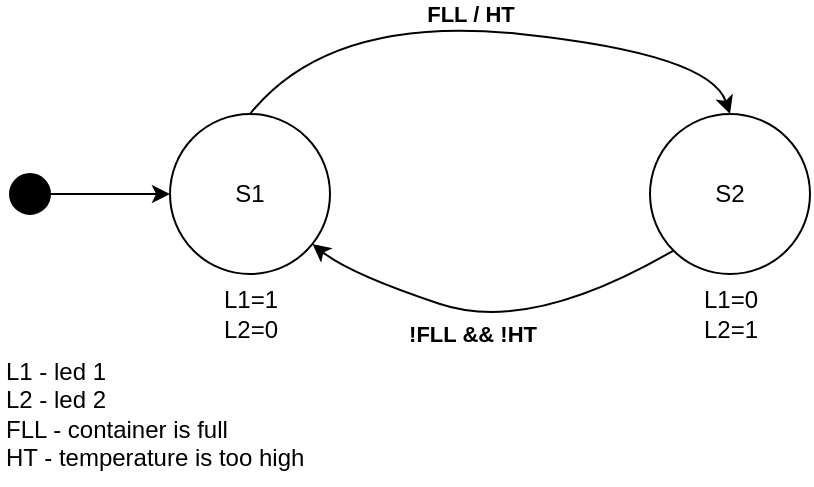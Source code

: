 <mxfile version="24.8.4">
  <diagram name="Page-1" id="3-Gypil49f5_YVMBfIo6">
    <mxGraphModel dx="794" dy="446" grid="1" gridSize="10" guides="1" tooltips="1" connect="1" arrows="1" fold="1" page="1" pageScale="1" pageWidth="850" pageHeight="1100" math="0" shadow="0">
      <root>
        <mxCell id="0" />
        <mxCell id="1" parent="0" />
        <mxCell id="HBy86X2xbezqwL5Qs3jN-1" value="S1" style="ellipse;whiteSpace=wrap;html=1;aspect=fixed;" vertex="1" parent="1">
          <mxGeometry x="200" y="200" width="80" height="80" as="geometry" />
        </mxCell>
        <mxCell id="HBy86X2xbezqwL5Qs3jN-2" value="S2" style="ellipse;whiteSpace=wrap;html=1;aspect=fixed;" vertex="1" parent="1">
          <mxGeometry x="440" y="200" width="80" height="80" as="geometry" />
        </mxCell>
        <mxCell id="HBy86X2xbezqwL5Qs3jN-3" value="" style="curved=1;endArrow=classic;html=1;rounded=0;exitX=0.5;exitY=0;exitDx=0;exitDy=0;entryX=0.5;entryY=0;entryDx=0;entryDy=0;" edge="1" parent="1" source="HBy86X2xbezqwL5Qs3jN-1" target="HBy86X2xbezqwL5Qs3jN-2">
          <mxGeometry width="50" height="50" relative="1" as="geometry">
            <mxPoint x="300" y="160" as="sourcePoint" />
            <mxPoint x="350" y="110" as="targetPoint" />
            <Array as="points">
              <mxPoint x="280" y="150" />
              <mxPoint x="470" y="170" />
            </Array>
          </mxGeometry>
        </mxCell>
        <mxCell id="HBy86X2xbezqwL5Qs3jN-4" value="FLL / HT" style="edgeLabel;html=1;align=center;verticalAlign=middle;resizable=0;points=[];fontStyle=1" vertex="1" connectable="0" parent="HBy86X2xbezqwL5Qs3jN-3">
          <mxGeometry x="-0.038" y="2" relative="1" as="geometry">
            <mxPoint x="-4" y="-6" as="offset" />
          </mxGeometry>
        </mxCell>
        <mxCell id="HBy86X2xbezqwL5Qs3jN-5" value="L1=1&lt;div&gt;L2=0&lt;/div&gt;" style="text;html=1;align=center;verticalAlign=middle;resizable=0;points=[];autosize=1;strokeColor=none;fillColor=none;" vertex="1" parent="1">
          <mxGeometry x="215" y="280" width="50" height="40" as="geometry" />
        </mxCell>
        <mxCell id="HBy86X2xbezqwL5Qs3jN-6" value="L1=0&lt;div&gt;L2=1&lt;/div&gt;" style="text;html=1;align=center;verticalAlign=middle;resizable=0;points=[];autosize=1;strokeColor=none;fillColor=none;" vertex="1" parent="1">
          <mxGeometry x="455" y="280" width="50" height="40" as="geometry" />
        </mxCell>
        <mxCell id="HBy86X2xbezqwL5Qs3jN-7" value="" style="curved=1;endArrow=classic;html=1;rounded=0;exitX=0;exitY=1;exitDx=0;exitDy=0;" edge="1" parent="1" source="HBy86X2xbezqwL5Qs3jN-2" target="HBy86X2xbezqwL5Qs3jN-1">
          <mxGeometry width="50" height="50" relative="1" as="geometry">
            <mxPoint x="340" y="450" as="sourcePoint" />
            <mxPoint x="390" y="400" as="targetPoint" />
            <Array as="points">
              <mxPoint x="380" y="310" />
              <mxPoint x="290" y="280" />
            </Array>
          </mxGeometry>
        </mxCell>
        <mxCell id="HBy86X2xbezqwL5Qs3jN-8" value="&lt;b&gt;!FLL &amp;amp;&amp;amp; !HT&lt;/b&gt;" style="edgeLabel;html=1;align=center;verticalAlign=middle;resizable=0;points=[];" vertex="1" connectable="0" parent="HBy86X2xbezqwL5Qs3jN-7">
          <mxGeometry x="0.117" y="-3" relative="1" as="geometry">
            <mxPoint x="-2" y="12" as="offset" />
          </mxGeometry>
        </mxCell>
        <mxCell id="HBy86X2xbezqwL5Qs3jN-9" style="edgeStyle=orthogonalEdgeStyle;rounded=0;orthogonalLoop=1;jettySize=auto;html=1;entryX=0;entryY=0.5;entryDx=0;entryDy=0;" edge="1" parent="1" source="HBy86X2xbezqwL5Qs3jN-10" target="HBy86X2xbezqwL5Qs3jN-1">
          <mxGeometry relative="1" as="geometry" />
        </mxCell>
        <mxCell id="HBy86X2xbezqwL5Qs3jN-10" value="" style="ellipse;fillColor=strokeColor;html=1;" vertex="1" parent="1">
          <mxGeometry x="120" y="230" width="20" height="20" as="geometry" />
        </mxCell>
        <mxCell id="HBy86X2xbezqwL5Qs3jN-11" value="&lt;div&gt;L1 - led 1&lt;/div&gt;&lt;div&gt;L2 - led 2&lt;/div&gt;FLL - container is full&lt;div&gt;HT - temperature is too high&lt;/div&gt;" style="text;html=1;align=left;verticalAlign=middle;resizable=0;points=[];autosize=1;strokeColor=none;fillColor=none;" vertex="1" parent="1">
          <mxGeometry x="115.61" y="315" width="170" height="70" as="geometry" />
        </mxCell>
      </root>
    </mxGraphModel>
  </diagram>
</mxfile>
